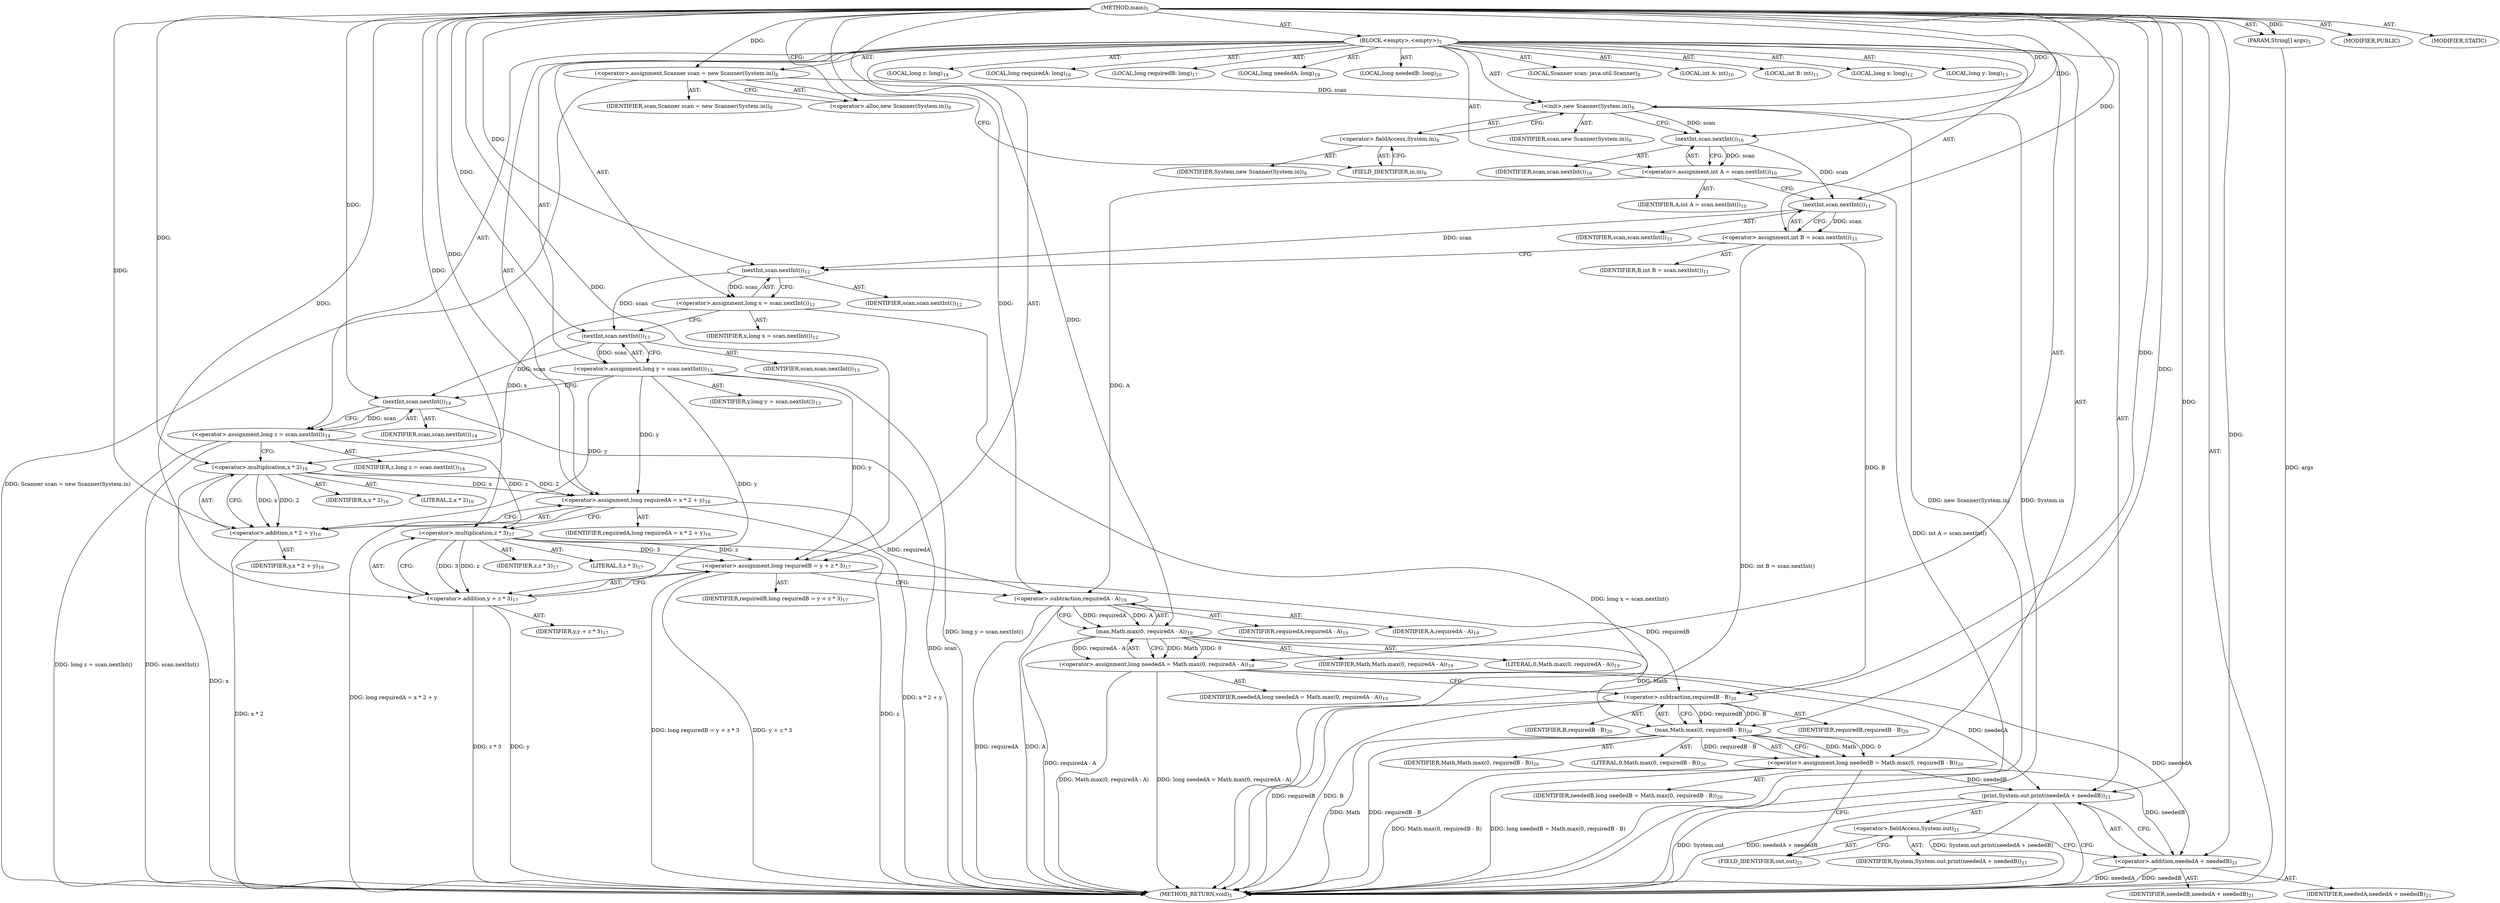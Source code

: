 digraph "main" {  
"19" [label = <(METHOD,main)<SUB>5</SUB>> ]
"20" [label = <(PARAM,String[] args)<SUB>5</SUB>> ]
"21" [label = <(BLOCK,&lt;empty&gt;,&lt;empty&gt;)<SUB>5</SUB>> ]
"4" [label = <(LOCAL,Scanner scan: java.util.Scanner)<SUB>8</SUB>> ]
"22" [label = <(&lt;operator&gt;.assignment,Scanner scan = new Scanner(System.in))<SUB>8</SUB>> ]
"23" [label = <(IDENTIFIER,scan,Scanner scan = new Scanner(System.in))<SUB>8</SUB>> ]
"24" [label = <(&lt;operator&gt;.alloc,new Scanner(System.in))<SUB>8</SUB>> ]
"25" [label = <(&lt;init&gt;,new Scanner(System.in))<SUB>8</SUB>> ]
"3" [label = <(IDENTIFIER,scan,new Scanner(System.in))<SUB>8</SUB>> ]
"26" [label = <(&lt;operator&gt;.fieldAccess,System.in)<SUB>8</SUB>> ]
"27" [label = <(IDENTIFIER,System,new Scanner(System.in))<SUB>8</SUB>> ]
"28" [label = <(FIELD_IDENTIFIER,in,in)<SUB>8</SUB>> ]
"29" [label = <(LOCAL,int A: int)<SUB>10</SUB>> ]
"30" [label = <(&lt;operator&gt;.assignment,int A = scan.nextInt())<SUB>10</SUB>> ]
"31" [label = <(IDENTIFIER,A,int A = scan.nextInt())<SUB>10</SUB>> ]
"32" [label = <(nextInt,scan.nextInt())<SUB>10</SUB>> ]
"33" [label = <(IDENTIFIER,scan,scan.nextInt())<SUB>10</SUB>> ]
"34" [label = <(LOCAL,int B: int)<SUB>11</SUB>> ]
"35" [label = <(&lt;operator&gt;.assignment,int B = scan.nextInt())<SUB>11</SUB>> ]
"36" [label = <(IDENTIFIER,B,int B = scan.nextInt())<SUB>11</SUB>> ]
"37" [label = <(nextInt,scan.nextInt())<SUB>11</SUB>> ]
"38" [label = <(IDENTIFIER,scan,scan.nextInt())<SUB>11</SUB>> ]
"39" [label = <(LOCAL,long x: long)<SUB>12</SUB>> ]
"40" [label = <(&lt;operator&gt;.assignment,long x = scan.nextInt())<SUB>12</SUB>> ]
"41" [label = <(IDENTIFIER,x,long x = scan.nextInt())<SUB>12</SUB>> ]
"42" [label = <(nextInt,scan.nextInt())<SUB>12</SUB>> ]
"43" [label = <(IDENTIFIER,scan,scan.nextInt())<SUB>12</SUB>> ]
"44" [label = <(LOCAL,long y: long)<SUB>13</SUB>> ]
"45" [label = <(&lt;operator&gt;.assignment,long y = scan.nextInt())<SUB>13</SUB>> ]
"46" [label = <(IDENTIFIER,y,long y = scan.nextInt())<SUB>13</SUB>> ]
"47" [label = <(nextInt,scan.nextInt())<SUB>13</SUB>> ]
"48" [label = <(IDENTIFIER,scan,scan.nextInt())<SUB>13</SUB>> ]
"49" [label = <(LOCAL,long z: long)<SUB>14</SUB>> ]
"50" [label = <(&lt;operator&gt;.assignment,long z = scan.nextInt())<SUB>14</SUB>> ]
"51" [label = <(IDENTIFIER,z,long z = scan.nextInt())<SUB>14</SUB>> ]
"52" [label = <(nextInt,scan.nextInt())<SUB>14</SUB>> ]
"53" [label = <(IDENTIFIER,scan,scan.nextInt())<SUB>14</SUB>> ]
"54" [label = <(LOCAL,long requiredA: long)<SUB>16</SUB>> ]
"55" [label = <(&lt;operator&gt;.assignment,long requiredA = x * 2 + y)<SUB>16</SUB>> ]
"56" [label = <(IDENTIFIER,requiredA,long requiredA = x * 2 + y)<SUB>16</SUB>> ]
"57" [label = <(&lt;operator&gt;.addition,x * 2 + y)<SUB>16</SUB>> ]
"58" [label = <(&lt;operator&gt;.multiplication,x * 2)<SUB>16</SUB>> ]
"59" [label = <(IDENTIFIER,x,x * 2)<SUB>16</SUB>> ]
"60" [label = <(LITERAL,2,x * 2)<SUB>16</SUB>> ]
"61" [label = <(IDENTIFIER,y,x * 2 + y)<SUB>16</SUB>> ]
"62" [label = <(LOCAL,long requiredB: long)<SUB>17</SUB>> ]
"63" [label = <(&lt;operator&gt;.assignment,long requiredB = y + z * 3)<SUB>17</SUB>> ]
"64" [label = <(IDENTIFIER,requiredB,long requiredB = y + z * 3)<SUB>17</SUB>> ]
"65" [label = <(&lt;operator&gt;.addition,y + z * 3)<SUB>17</SUB>> ]
"66" [label = <(IDENTIFIER,y,y + z * 3)<SUB>17</SUB>> ]
"67" [label = <(&lt;operator&gt;.multiplication,z * 3)<SUB>17</SUB>> ]
"68" [label = <(IDENTIFIER,z,z * 3)<SUB>17</SUB>> ]
"69" [label = <(LITERAL,3,z * 3)<SUB>17</SUB>> ]
"70" [label = <(LOCAL,long neededA: long)<SUB>19</SUB>> ]
"71" [label = <(&lt;operator&gt;.assignment,long neededA = Math.max(0, requiredA - A))<SUB>19</SUB>> ]
"72" [label = <(IDENTIFIER,neededA,long neededA = Math.max(0, requiredA - A))<SUB>19</SUB>> ]
"73" [label = <(max,Math.max(0, requiredA - A))<SUB>19</SUB>> ]
"74" [label = <(IDENTIFIER,Math,Math.max(0, requiredA - A))<SUB>19</SUB>> ]
"75" [label = <(LITERAL,0,Math.max(0, requiredA - A))<SUB>19</SUB>> ]
"76" [label = <(&lt;operator&gt;.subtraction,requiredA - A)<SUB>19</SUB>> ]
"77" [label = <(IDENTIFIER,requiredA,requiredA - A)<SUB>19</SUB>> ]
"78" [label = <(IDENTIFIER,A,requiredA - A)<SUB>19</SUB>> ]
"79" [label = <(LOCAL,long neededB: long)<SUB>20</SUB>> ]
"80" [label = <(&lt;operator&gt;.assignment,long neededB = Math.max(0, requiredB - B))<SUB>20</SUB>> ]
"81" [label = <(IDENTIFIER,neededB,long neededB = Math.max(0, requiredB - B))<SUB>20</SUB>> ]
"82" [label = <(max,Math.max(0, requiredB - B))<SUB>20</SUB>> ]
"83" [label = <(IDENTIFIER,Math,Math.max(0, requiredB - B))<SUB>20</SUB>> ]
"84" [label = <(LITERAL,0,Math.max(0, requiredB - B))<SUB>20</SUB>> ]
"85" [label = <(&lt;operator&gt;.subtraction,requiredB - B)<SUB>20</SUB>> ]
"86" [label = <(IDENTIFIER,requiredB,requiredB - B)<SUB>20</SUB>> ]
"87" [label = <(IDENTIFIER,B,requiredB - B)<SUB>20</SUB>> ]
"88" [label = <(print,System.out.print(neededA + neededB))<SUB>21</SUB>> ]
"89" [label = <(&lt;operator&gt;.fieldAccess,System.out)<SUB>21</SUB>> ]
"90" [label = <(IDENTIFIER,System,System.out.print(neededA + neededB))<SUB>21</SUB>> ]
"91" [label = <(FIELD_IDENTIFIER,out,out)<SUB>21</SUB>> ]
"92" [label = <(&lt;operator&gt;.addition,neededA + neededB)<SUB>21</SUB>> ]
"93" [label = <(IDENTIFIER,neededA,neededA + neededB)<SUB>21</SUB>> ]
"94" [label = <(IDENTIFIER,neededB,neededA + neededB)<SUB>21</SUB>> ]
"95" [label = <(MODIFIER,PUBLIC)> ]
"96" [label = <(MODIFIER,STATIC)> ]
"97" [label = <(METHOD_RETURN,void)<SUB>5</SUB>> ]
  "19" -> "20"  [ label = "AST: "] 
  "19" -> "21"  [ label = "AST: "] 
  "19" -> "95"  [ label = "AST: "] 
  "19" -> "96"  [ label = "AST: "] 
  "19" -> "97"  [ label = "AST: "] 
  "21" -> "4"  [ label = "AST: "] 
  "21" -> "22"  [ label = "AST: "] 
  "21" -> "25"  [ label = "AST: "] 
  "21" -> "29"  [ label = "AST: "] 
  "21" -> "30"  [ label = "AST: "] 
  "21" -> "34"  [ label = "AST: "] 
  "21" -> "35"  [ label = "AST: "] 
  "21" -> "39"  [ label = "AST: "] 
  "21" -> "40"  [ label = "AST: "] 
  "21" -> "44"  [ label = "AST: "] 
  "21" -> "45"  [ label = "AST: "] 
  "21" -> "49"  [ label = "AST: "] 
  "21" -> "50"  [ label = "AST: "] 
  "21" -> "54"  [ label = "AST: "] 
  "21" -> "55"  [ label = "AST: "] 
  "21" -> "62"  [ label = "AST: "] 
  "21" -> "63"  [ label = "AST: "] 
  "21" -> "70"  [ label = "AST: "] 
  "21" -> "71"  [ label = "AST: "] 
  "21" -> "79"  [ label = "AST: "] 
  "21" -> "80"  [ label = "AST: "] 
  "21" -> "88"  [ label = "AST: "] 
  "22" -> "23"  [ label = "AST: "] 
  "22" -> "24"  [ label = "AST: "] 
  "25" -> "3"  [ label = "AST: "] 
  "25" -> "26"  [ label = "AST: "] 
  "26" -> "27"  [ label = "AST: "] 
  "26" -> "28"  [ label = "AST: "] 
  "30" -> "31"  [ label = "AST: "] 
  "30" -> "32"  [ label = "AST: "] 
  "32" -> "33"  [ label = "AST: "] 
  "35" -> "36"  [ label = "AST: "] 
  "35" -> "37"  [ label = "AST: "] 
  "37" -> "38"  [ label = "AST: "] 
  "40" -> "41"  [ label = "AST: "] 
  "40" -> "42"  [ label = "AST: "] 
  "42" -> "43"  [ label = "AST: "] 
  "45" -> "46"  [ label = "AST: "] 
  "45" -> "47"  [ label = "AST: "] 
  "47" -> "48"  [ label = "AST: "] 
  "50" -> "51"  [ label = "AST: "] 
  "50" -> "52"  [ label = "AST: "] 
  "52" -> "53"  [ label = "AST: "] 
  "55" -> "56"  [ label = "AST: "] 
  "55" -> "57"  [ label = "AST: "] 
  "57" -> "58"  [ label = "AST: "] 
  "57" -> "61"  [ label = "AST: "] 
  "58" -> "59"  [ label = "AST: "] 
  "58" -> "60"  [ label = "AST: "] 
  "63" -> "64"  [ label = "AST: "] 
  "63" -> "65"  [ label = "AST: "] 
  "65" -> "66"  [ label = "AST: "] 
  "65" -> "67"  [ label = "AST: "] 
  "67" -> "68"  [ label = "AST: "] 
  "67" -> "69"  [ label = "AST: "] 
  "71" -> "72"  [ label = "AST: "] 
  "71" -> "73"  [ label = "AST: "] 
  "73" -> "74"  [ label = "AST: "] 
  "73" -> "75"  [ label = "AST: "] 
  "73" -> "76"  [ label = "AST: "] 
  "76" -> "77"  [ label = "AST: "] 
  "76" -> "78"  [ label = "AST: "] 
  "80" -> "81"  [ label = "AST: "] 
  "80" -> "82"  [ label = "AST: "] 
  "82" -> "83"  [ label = "AST: "] 
  "82" -> "84"  [ label = "AST: "] 
  "82" -> "85"  [ label = "AST: "] 
  "85" -> "86"  [ label = "AST: "] 
  "85" -> "87"  [ label = "AST: "] 
  "88" -> "89"  [ label = "AST: "] 
  "88" -> "92"  [ label = "AST: "] 
  "89" -> "90"  [ label = "AST: "] 
  "89" -> "91"  [ label = "AST: "] 
  "92" -> "93"  [ label = "AST: "] 
  "92" -> "94"  [ label = "AST: "] 
  "22" -> "28"  [ label = "CFG: "] 
  "25" -> "32"  [ label = "CFG: "] 
  "30" -> "37"  [ label = "CFG: "] 
  "35" -> "42"  [ label = "CFG: "] 
  "40" -> "47"  [ label = "CFG: "] 
  "45" -> "52"  [ label = "CFG: "] 
  "50" -> "58"  [ label = "CFG: "] 
  "55" -> "67"  [ label = "CFG: "] 
  "63" -> "76"  [ label = "CFG: "] 
  "71" -> "85"  [ label = "CFG: "] 
  "80" -> "91"  [ label = "CFG: "] 
  "88" -> "97"  [ label = "CFG: "] 
  "24" -> "22"  [ label = "CFG: "] 
  "26" -> "25"  [ label = "CFG: "] 
  "32" -> "30"  [ label = "CFG: "] 
  "37" -> "35"  [ label = "CFG: "] 
  "42" -> "40"  [ label = "CFG: "] 
  "47" -> "45"  [ label = "CFG: "] 
  "52" -> "50"  [ label = "CFG: "] 
  "57" -> "55"  [ label = "CFG: "] 
  "65" -> "63"  [ label = "CFG: "] 
  "73" -> "71"  [ label = "CFG: "] 
  "82" -> "80"  [ label = "CFG: "] 
  "89" -> "92"  [ label = "CFG: "] 
  "92" -> "88"  [ label = "CFG: "] 
  "28" -> "26"  [ label = "CFG: "] 
  "58" -> "57"  [ label = "CFG: "] 
  "67" -> "65"  [ label = "CFG: "] 
  "76" -> "73"  [ label = "CFG: "] 
  "85" -> "82"  [ label = "CFG: "] 
  "91" -> "89"  [ label = "CFG: "] 
  "19" -> "24"  [ label = "CFG: "] 
  "20" -> "97"  [ label = "DDG: args"] 
  "22" -> "97"  [ label = "DDG: Scanner scan = new Scanner(System.in)"] 
  "25" -> "97"  [ label = "DDG: System.in"] 
  "25" -> "97"  [ label = "DDG: new Scanner(System.in)"] 
  "30" -> "97"  [ label = "DDG: int A = scan.nextInt()"] 
  "35" -> "97"  [ label = "DDG: int B = scan.nextInt()"] 
  "40" -> "97"  [ label = "DDG: long x = scan.nextInt()"] 
  "45" -> "97"  [ label = "DDG: long y = scan.nextInt()"] 
  "52" -> "97"  [ label = "DDG: scan"] 
  "50" -> "97"  [ label = "DDG: scan.nextInt()"] 
  "50" -> "97"  [ label = "DDG: long z = scan.nextInt()"] 
  "58" -> "97"  [ label = "DDG: x"] 
  "57" -> "97"  [ label = "DDG: x * 2"] 
  "55" -> "97"  [ label = "DDG: x * 2 + y"] 
  "55" -> "97"  [ label = "DDG: long requiredA = x * 2 + y"] 
  "65" -> "97"  [ label = "DDG: y"] 
  "67" -> "97"  [ label = "DDG: z"] 
  "65" -> "97"  [ label = "DDG: z * 3"] 
  "63" -> "97"  [ label = "DDG: y + z * 3"] 
  "63" -> "97"  [ label = "DDG: long requiredB = y + z * 3"] 
  "76" -> "97"  [ label = "DDG: requiredA"] 
  "76" -> "97"  [ label = "DDG: A"] 
  "73" -> "97"  [ label = "DDG: requiredA - A"] 
  "71" -> "97"  [ label = "DDG: Math.max(0, requiredA - A)"] 
  "71" -> "97"  [ label = "DDG: long neededA = Math.max(0, requiredA - A)"] 
  "82" -> "97"  [ label = "DDG: Math"] 
  "85" -> "97"  [ label = "DDG: requiredB"] 
  "85" -> "97"  [ label = "DDG: B"] 
  "82" -> "97"  [ label = "DDG: requiredB - B"] 
  "80" -> "97"  [ label = "DDG: Math.max(0, requiredB - B)"] 
  "80" -> "97"  [ label = "DDG: long neededB = Math.max(0, requiredB - B)"] 
  "88" -> "97"  [ label = "DDG: System.out"] 
  "92" -> "97"  [ label = "DDG: neededA"] 
  "92" -> "97"  [ label = "DDG: neededB"] 
  "88" -> "97"  [ label = "DDG: neededA + neededB"] 
  "88" -> "97"  [ label = "DDG: System.out.print(neededA + neededB)"] 
  "19" -> "20"  [ label = "DDG: "] 
  "19" -> "22"  [ label = "DDG: "] 
  "32" -> "30"  [ label = "DDG: scan"] 
  "37" -> "35"  [ label = "DDG: scan"] 
  "42" -> "40"  [ label = "DDG: scan"] 
  "47" -> "45"  [ label = "DDG: scan"] 
  "52" -> "50"  [ label = "DDG: scan"] 
  "58" -> "55"  [ label = "DDG: x"] 
  "58" -> "55"  [ label = "DDG: 2"] 
  "45" -> "55"  [ label = "DDG: y"] 
  "19" -> "55"  [ label = "DDG: "] 
  "19" -> "63"  [ label = "DDG: "] 
  "45" -> "63"  [ label = "DDG: y"] 
  "67" -> "63"  [ label = "DDG: z"] 
  "67" -> "63"  [ label = "DDG: 3"] 
  "73" -> "71"  [ label = "DDG: Math"] 
  "73" -> "71"  [ label = "DDG: 0"] 
  "73" -> "71"  [ label = "DDG: requiredA - A"] 
  "82" -> "80"  [ label = "DDG: Math"] 
  "82" -> "80"  [ label = "DDG: 0"] 
  "82" -> "80"  [ label = "DDG: requiredB - B"] 
  "22" -> "25"  [ label = "DDG: scan"] 
  "19" -> "25"  [ label = "DDG: "] 
  "71" -> "88"  [ label = "DDG: neededA"] 
  "19" -> "88"  [ label = "DDG: "] 
  "80" -> "88"  [ label = "DDG: neededB"] 
  "25" -> "32"  [ label = "DDG: scan"] 
  "19" -> "32"  [ label = "DDG: "] 
  "32" -> "37"  [ label = "DDG: scan"] 
  "19" -> "37"  [ label = "DDG: "] 
  "37" -> "42"  [ label = "DDG: scan"] 
  "19" -> "42"  [ label = "DDG: "] 
  "42" -> "47"  [ label = "DDG: scan"] 
  "19" -> "47"  [ label = "DDG: "] 
  "47" -> "52"  [ label = "DDG: scan"] 
  "19" -> "52"  [ label = "DDG: "] 
  "58" -> "57"  [ label = "DDG: x"] 
  "58" -> "57"  [ label = "DDG: 2"] 
  "45" -> "57"  [ label = "DDG: y"] 
  "19" -> "57"  [ label = "DDG: "] 
  "19" -> "65"  [ label = "DDG: "] 
  "45" -> "65"  [ label = "DDG: y"] 
  "67" -> "65"  [ label = "DDG: z"] 
  "67" -> "65"  [ label = "DDG: 3"] 
  "19" -> "73"  [ label = "DDG: "] 
  "76" -> "73"  [ label = "DDG: requiredA"] 
  "76" -> "73"  [ label = "DDG: A"] 
  "73" -> "82"  [ label = "DDG: Math"] 
  "19" -> "82"  [ label = "DDG: "] 
  "85" -> "82"  [ label = "DDG: requiredB"] 
  "85" -> "82"  [ label = "DDG: B"] 
  "71" -> "92"  [ label = "DDG: neededA"] 
  "19" -> "92"  [ label = "DDG: "] 
  "80" -> "92"  [ label = "DDG: neededB"] 
  "40" -> "58"  [ label = "DDG: x"] 
  "19" -> "58"  [ label = "DDG: "] 
  "50" -> "67"  [ label = "DDG: z"] 
  "19" -> "67"  [ label = "DDG: "] 
  "55" -> "76"  [ label = "DDG: requiredA"] 
  "19" -> "76"  [ label = "DDG: "] 
  "30" -> "76"  [ label = "DDG: A"] 
  "63" -> "85"  [ label = "DDG: requiredB"] 
  "19" -> "85"  [ label = "DDG: "] 
  "35" -> "85"  [ label = "DDG: B"] 
}
